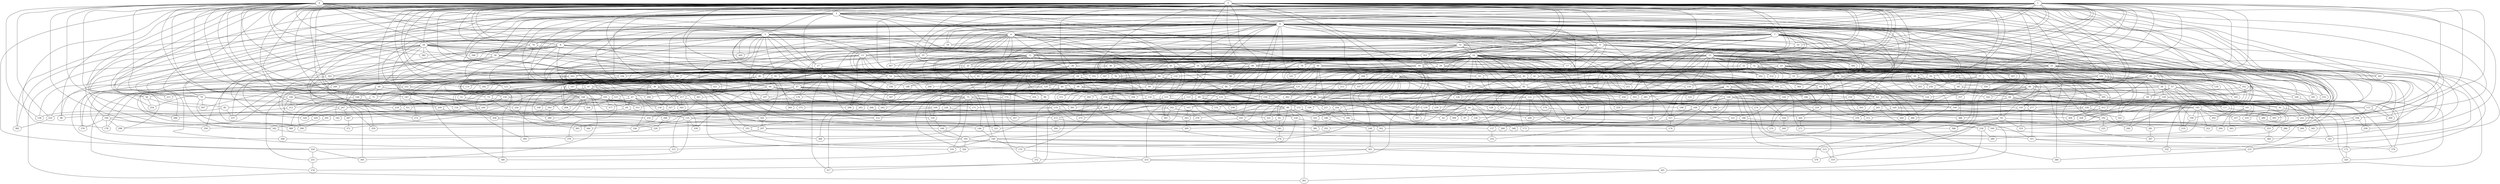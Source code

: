 strict graph "barabasi_albert_graph(400,3)" {
0;
1;
2;
3;
4;
5;
6;
7;
8;
9;
10;
11;
12;
13;
14;
15;
16;
17;
18;
19;
20;
21;
22;
23;
24;
25;
26;
27;
28;
29;
30;
31;
32;
33;
34;
35;
36;
37;
38;
39;
40;
41;
42;
43;
44;
45;
46;
47;
48;
49;
50;
51;
52;
53;
54;
55;
56;
57;
58;
59;
60;
61;
62;
63;
64;
65;
66;
67;
68;
69;
70;
71;
72;
73;
74;
75;
76;
77;
78;
79;
80;
81;
82;
83;
84;
85;
86;
87;
88;
89;
90;
91;
92;
93;
94;
95;
96;
97;
98;
99;
100;
101;
102;
103;
104;
105;
106;
107;
108;
109;
110;
111;
112;
113;
114;
115;
116;
117;
118;
119;
120;
121;
122;
123;
124;
125;
126;
127;
128;
129;
130;
131;
132;
133;
134;
135;
136;
137;
138;
139;
140;
141;
142;
143;
144;
145;
146;
147;
148;
149;
150;
151;
152;
153;
154;
155;
156;
157;
158;
159;
160;
161;
162;
163;
164;
165;
166;
167;
168;
169;
170;
171;
172;
173;
174;
175;
176;
177;
178;
179;
180;
181;
182;
183;
184;
185;
186;
187;
188;
189;
190;
191;
192;
193;
194;
195;
196;
197;
198;
199;
200;
201;
202;
203;
204;
205;
206;
207;
208;
209;
210;
211;
212;
213;
214;
215;
216;
217;
218;
219;
220;
221;
222;
223;
224;
225;
226;
227;
228;
229;
230;
231;
232;
233;
234;
235;
236;
237;
238;
239;
240;
241;
242;
243;
244;
245;
246;
247;
248;
249;
250;
251;
252;
253;
254;
255;
256;
257;
258;
259;
260;
261;
262;
263;
264;
265;
266;
267;
268;
269;
270;
271;
272;
273;
274;
275;
276;
277;
278;
279;
280;
281;
282;
283;
284;
285;
286;
287;
288;
289;
290;
291;
292;
293;
294;
295;
296;
297;
298;
299;
300;
301;
302;
303;
304;
305;
306;
307;
308;
309;
310;
311;
312;
313;
314;
315;
316;
317;
318;
319;
320;
321;
322;
323;
324;
325;
326;
327;
328;
329;
330;
331;
332;
333;
334;
335;
336;
337;
338;
339;
340;
341;
342;
343;
344;
345;
346;
347;
348;
349;
350;
351;
352;
353;
354;
355;
356;
357;
358;
359;
360;
361;
362;
363;
364;
365;
366;
367;
368;
369;
370;
371;
372;
373;
374;
375;
376;
377;
378;
379;
380;
381;
382;
383;
384;
385;
386;
387;
388;
389;
390;
391;
392;
393;
394;
395;
396;
397;
398;
399;
0 -- 3  [is_available=True, prob="0.896058206939"];
0 -- 4  [is_available=True, prob="1.0"];
0 -- 5  [is_available=True, prob="1.0"];
0 -- 6  [is_available=True, prob="0.220198777124"];
0 -- 7  [is_available=True, prob="1.0"];
0 -- 8  [is_available=True, prob="0.300987158075"];
0 -- 138  [is_available=True, prob="0.757105274069"];
0 -- 140  [is_available=True, prob="0.258208003566"];
0 -- 13  [is_available=True, prob="0.0907376023393"];
0 -- 16  [is_available=True, prob="0.940000240931"];
0 -- 147  [is_available=True, prob="0.15821067098"];
0 -- 154  [is_available=True, prob="1.0"];
0 -- 27  [is_available=True, prob="0.309937214379"];
0 -- 282  [is_available=True, prob="0.0933055672817"];
0 -- 30  [is_available=True, prob="0.616377525471"];
0 -- 325  [is_available=True, prob="1.0"];
0 -- 288  [is_available=True, prob="0.351566550069"];
0 -- 162  [is_available=True, prob="0.376061448003"];
0 -- 168  [is_available=True, prob="0.273433911771"];
0 -- 263  [is_available=True, prob="0.145328281069"];
0 -- 181  [is_available=True, prob="0.38339106812"];
0 -- 56  [is_available=True, prob="1.0"];
0 -- 315  [is_available=True, prob="0.00311420656003"];
0 -- 266  [is_available=True, prob="0.396987250325"];
0 -- 191  [is_available=True, prob="0.281719107661"];
0 -- 69  [is_available=True, prob="0.417203218102"];
0 -- 396  [is_available=True, prob="1.0"];
0 -- 79  [is_available=True, prob="1.0"];
0 -- 210  [is_available=True, prob="1.0"];
0 -- 342  [is_available=True, prob="0.899516676226"];
0 -- 215  [is_available=True, prob="0.767344137669"];
0 -- 225  [is_available=True, prob="0.196792438676"];
0 -- 232  [is_available=True, prob="0.189058780612"];
0 -- 370  [is_available=True, prob="0.797882085581"];
0 -- 377  [is_available=True, prob="0.211113503017"];
0 -- 63  [is_available=True, prob="0.584538422209"];
1 -- 257  [is_available=True, prob="0.497248464936"];
1 -- 3  [is_available=True, prob="0.234707032662"];
1 -- 4  [is_available=True, prob="0.0119067444154"];
1 -- 6  [is_available=True, prob="1.0"];
1 -- 7  [is_available=True, prob="0.629654495285"];
1 -- 9  [is_available=True, prob="0.13751778919"];
1 -- 15  [is_available=True, prob="1.0"];
1 -- 18  [is_available=True, prob="1.0"];
1 -- 19  [is_available=True, prob="0.00899344334885"];
1 -- 21  [is_available=True, prob="0.623603323868"];
1 -- 22  [is_available=True, prob="0.223660851478"];
1 -- 25  [is_available=True, prob="1.0"];
1 -- 285  [is_available=True, prob="0.276196930296"];
1 -- 39  [is_available=True, prob="0.23451095679"];
1 -- 298  [is_available=True, prob="0.691451792023"];
1 -- 43  [is_available=True, prob="0.41463883251"];
1 -- 48  [is_available=True, prob="0.100990851393"];
1 -- 50  [is_available=True, prob="0.455016789723"];
1 -- 54  [is_available=True, prob="0.447080704758"];
1 -- 393  [is_available=True, prob="0.22842640546"];
1 -- 56  [is_available=True, prob="1.0"];
1 -- 62  [is_available=True, prob="0.315343341514"];
1 -- 310  [is_available=True, prob="0.726404206251"];
1 -- 200  [is_available=True, prob="0.509125452026"];
1 -- 74  [is_available=True, prob="0.37272581932"];
1 -- 203  [is_available=True, prob="0.94059173428"];
1 -- 80  [is_available=True, prob="0.132459183259"];
1 -- 81  [is_available=True, prob="0.347105202892"];
1 -- 211  [is_available=True, prob="1.0"];
1 -- 97  [is_available=True, prob="0.0701630440494"];
1 -- 99  [is_available=True, prob="1.0"];
1 -- 107  [is_available=True, prob="0.106252088035"];
1 -- 244  [is_available=True, prob="1.0"];
2 -- 129  [is_available=True, prob="0.376823565882"];
2 -- 258  [is_available=True, prob="1.0"];
2 -- 3  [is_available=True, prob="1.0"];
2 -- 5  [is_available=True, prob="0.114385645896"];
2 -- 134  [is_available=True, prob="0.0732453416802"];
2 -- 8  [is_available=True, prob="0.0480394031239"];
2 -- 9  [is_available=True, prob="0.460058412899"];
2 -- 10  [is_available=True, prob="0.425792566119"];
2 -- 390  [is_available=True, prob="0.846655559087"];
2 -- 12  [is_available=True, prob="0.421986378488"];
2 -- 14  [is_available=True, prob="0.496368770722"];
2 -- 131  [is_available=True, prob="0.428464868815"];
2 -- 22  [is_available=True, prob="0.171794855873"];
2 -- 23  [is_available=True, prob="0.331578405584"];
2 -- 24  [is_available=True, prob="0.649249294418"];
2 -- 25  [is_available=True, prob="0.809266112714"];
2 -- 155  [is_available=True, prob="0.306388506117"];
2 -- 29  [is_available=True, prob="0.267755641403"];
2 -- 31  [is_available=True, prob="0.601550556623"];
2 -- 35  [is_available=True, prob="0.938320110738"];
2 -- 37  [is_available=True, prob="0.605534381321"];
2 -- 177  [is_available=True, prob="1.0"];
2 -- 41  [is_available=True, prob="0.842992286111"];
2 -- 170  [is_available=True, prob="0.153778369573"];
2 -- 159  [is_available=True, prob="1.0"];
2 -- 45  [is_available=True, prob="0.297108281121"];
2 -- 46  [is_available=True, prob="0.725326989406"];
2 -- 136  [is_available=True, prob="0.859478292341"];
2 -- 178  [is_available=True, prob="0.441172992262"];
2 -- 222  [is_available=True, prob="0.0824682569286"];
2 -- 182  [is_available=True, prob="0.615519374457"];
2 -- 184  [is_available=True, prob="0.409887455546"];
2 -- 313  [is_available=True, prob="0.747290312917"];
2 -- 59  [is_available=True, prob="0.366941082401"];
2 -- 64  [is_available=True, prob="0.894163008347"];
2 -- 224  [is_available=True, prob="1.0"];
2 -- 66  [is_available=True, prob="0.766908597927"];
2 -- 196  [is_available=True, prob="1.0"];
2 -- 70  [is_available=True, prob="0.131844911411"];
2 -- 201  [is_available=True, prob="0.475450930654"];
2 -- 331  [is_available=True, prob="1.0"];
2 -- 76  [is_available=True, prob="0.963784961176"];
2 -- 333  [is_available=True, prob="0.48717241704"];
2 -- 334  [is_available=True, prob="0.658709251673"];
2 -- 79  [is_available=True, prob="0.745467662312"];
2 -- 211  [is_available=True, prob="1.0"];
2 -- 392  [is_available=True, prob="0.575806192739"];
2 -- 85  [is_available=True, prob="0.808667511447"];
2 -- 87  [is_available=True, prob="1.0"];
2 -- 92  [is_available=True, prob="0.931445597227"];
2 -- 94  [is_available=True, prob="0.247089854083"];
2 -- 223  [is_available=True, prob="0.266091966104"];
2 -- 96  [is_available=True, prob="0.539269376455"];
2 -- 101  [is_available=True, prob="1.0"];
2 -- 359  [is_available=True, prob="0.739100111086"];
2 -- 106  [is_available=True, prob="0.305400545338"];
2 -- 108  [is_available=True, prob="0.62299312441"];
2 -- 114  [is_available=True, prob="0.347074007551"];
2 -- 115  [is_available=True, prob="0.263493136241"];
2 -- 204  [is_available=True, prob="1.0"];
2 -- 375  [is_available=True, prob="0.754936190291"];
2 -- 376  [is_available=True, prob="0.764475769048"];
2 -- 249  [is_available=True, prob="0.282674176479"];
2 -- 281  [is_available=True, prob="0.758527034273"];
2 -- 254  [is_available=True, prob="1.0"];
3 -- 4  [is_available=True, prob="1.0"];
3 -- 8  [is_available=True, prob="0.816259576903"];
3 -- 10  [is_available=True, prob="0.125636748243"];
3 -- 11  [is_available=True, prob="0.184927195671"];
3 -- 22  [is_available=True, prob="0.801026026471"];
3 -- 26  [is_available=True, prob="0.339644572033"];
3 -- 27  [is_available=True, prob="0.821982910256"];
3 -- 284  [is_available=True, prob="0.509860653389"];
3 -- 288  [is_available=True, prob="0.51259988117"];
3 -- 43  [is_available=True, prob="1.0"];
3 -- 44  [is_available=True, prob="0.715731437278"];
3 -- 45  [is_available=True, prob="0.966170867188"];
3 -- 307  [is_available=True, prob="0.682113740397"];
3 -- 55  [is_available=True, prob="1.0"];
3 -- 194  [is_available=True, prob="1.0"];
3 -- 67  [is_available=True, prob="1.0"];
3 -- 72  [is_available=True, prob="1.0"];
3 -- 342  [is_available=True, prob="1.0"];
3 -- 217  [is_available=True, prob="0.60125506733"];
3 -- 223  [is_available=True, prob="0.15707369863"];
3 -- 232  [is_available=True, prob="0.449452852664"];
3 -- 235  [is_available=True, prob="0.597550355795"];
3 -- 371  [is_available=True, prob="0.669868211832"];
3 -- 123  [is_available=True, prob="0.384148724665"];
3 -- 382  [is_available=True, prob="0.698067690729"];
4 -- 132  [is_available=True, prob="1.0"];
4 -- 5  [is_available=True, prob="0.549291312066"];
4 -- 6  [is_available=True, prob="0.312659999991"];
4 -- 7  [is_available=True, prob="0.45680616569"];
4 -- 9  [is_available=True, prob="0.863773254469"];
4 -- 11  [is_available=True, prob="0.401729605854"];
4 -- 12  [is_available=True, prob="1.0"];
4 -- 13  [is_available=True, prob="0.743383375318"];
4 -- 14  [is_available=True, prob="0.409755112676"];
4 -- 15  [is_available=True, prob="0.950194523016"];
4 -- 144  [is_available=True, prob="0.762433192247"];
4 -- 18  [is_available=True, prob="0.637398562454"];
4 -- 150  [is_available=True, prob="1.0"];
4 -- 24  [is_available=True, prob="0.314447435025"];
4 -- 25  [is_available=True, prob="1.0"];
4 -- 28  [is_available=True, prob="1.0"];
4 -- 159  [is_available=True, prob="0.495925489848"];
4 -- 34  [is_available=True, prob="1.0"];
4 -- 35  [is_available=True, prob="0.0453881452069"];
4 -- 135  [is_available=True, prob="1.0"];
4 -- 44  [is_available=True, prob="1.0"];
4 -- 174  [is_available=True, prob="0.711850804973"];
4 -- 328  [is_available=True, prob="0.17320502187"];
4 -- 52  [is_available=True, prob="0.195834802043"];
4 -- 219  [is_available=True, prob="0.224249869489"];
4 -- 300  [is_available=True, prob="0.711289949259"];
4 -- 290  [is_available=True, prob="1.0"];
4 -- 58  [is_available=True, prob="0.346747708241"];
4 -- 70  [is_available=True, prob="0.947621652824"];
4 -- 314  [is_available=True, prob="0.565576381423"];
4 -- 201  [is_available=True, prob="1.0"];
4 -- 77  [is_available=True, prob="0.994707543699"];
4 -- 208  [is_available=True, prob="1.0"];
4 -- 88  [is_available=True, prob="0.164067897464"];
4 -- 217  [is_available=True, prob="0.115495189635"];
4 -- 143  [is_available=True, prob="0.385342175586"];
4 -- 221  [is_available=True, prob="0.175874085974"];
4 -- 94  [is_available=True, prob="1.0"];
4 -- 100  [is_available=True, prob="0.44135269154"];
4 -- 103  [is_available=True, prob="0.00521287219106"];
4 -- 360  [is_available=True, prob="0.209109290631"];
4 -- 252  [is_available=True, prob="0.126629812392"];
4 -- 231  [is_available=True, prob="1.0"];
4 -- 112  [is_available=True, prob="1.0"];
4 -- 118  [is_available=True, prob="1.0"];
4 -- 248  [is_available=True, prob="0.377248161137"];
4 -- 124  [is_available=True, prob="0.287469060308"];
4 -- 382  [is_available=True, prob="0.818468155468"];
4 -- 127  [is_available=True, prob="1.0"];
5 -- 264  [is_available=True, prob="0.683811394772"];
5 -- 267  [is_available=True, prob="1.0"];
5 -- 130  [is_available=True, prob="0.502221701656"];
5 -- 16  [is_available=True, prob="0.801172857415"];
5 -- 24  [is_available=True, prob="0.304910496781"];
5 -- 33  [is_available=True, prob="0.884553176737"];
5 -- 294  [is_available=True, prob="0.572622728025"];
5 -- 369  [is_available=True, prob="1.0"];
5 -- 171  [is_available=True, prob="0.248214983976"];
5 -- 47  [is_available=True, prob="0.414546587462"];
5 -- 51  [is_available=True, prob="0.536563165782"];
5 -- 189  [is_available=True, prob="0.79718915575"];
5 -- 323  [is_available=True, prob="0.40653340535"];
5 -- 332  [is_available=True, prob="1.0"];
5 -- 82  [is_available=True, prob="0.71243207598"];
5 -- 343  [is_available=True, prob="0.656781674691"];
5 -- 347  [is_available=True, prob="0.809176526821"];
5 -- 355  [is_available=True, prob="0.503072233151"];
5 -- 38  [is_available=True, prob="1.0"];
5 -- 113  [is_available=True, prob="0.279952859182"];
6 -- 135  [is_available=True, prob="0.998325192452"];
6 -- 10  [is_available=True, prob="1.0"];
6 -- 275  [is_available=True, prob="1.0"];
6 -- 20  [is_available=True, prob="0.990603937072"];
6 -- 21  [is_available=True, prob="0.90078445776"];
6 -- 157  [is_available=True, prob="1.0"];
6 -- 32  [is_available=True, prob="0.654418564713"];
6 -- 34  [is_available=True, prob="0.396295576188"];
6 -- 296  [is_available=True, prob="0.822333075144"];
6 -- 391  [is_available=True, prob="0.664193200144"];
6 -- 307  [is_available=True, prob="0.23447263241"];
6 -- 52  [is_available=True, prob="0.727793640483"];
6 -- 312  [is_available=True, prob="1.0"];
6 -- 60  [is_available=True, prob="0.617244614635"];
6 -- 69  [is_available=True, prob="0.135505865067"];
6 -- 70  [is_available=True, prob="0.0136771258599"];
6 -- 328  [is_available=True, prob="1.0"];
6 -- 77  [is_available=True, prob="0.810627368595"];
6 -- 79  [is_available=True, prob="0.967475968919"];
6 -- 338  [is_available=True, prob="0.406688874923"];
6 -- 350  [is_available=True, prob="0.162817035818"];
6 -- 352  [is_available=True, prob="0.663663571774"];
6 -- 99  [is_available=True, prob="0.785143562242"];
6 -- 102  [is_available=True, prob="1.0"];
6 -- 359  [is_available=True, prob="0.168154120054"];
6 -- 110  [is_available=True, prob="0.693599284934"];
6 -- 369  [is_available=True, prob="1.0"];
6 -- 121  [is_available=True, prob="0.381475768314"];
6 -- 251  [is_available=True, prob="0.994518813103"];
7 -- 133  [is_available=True, prob="1.0"];
7 -- 11  [is_available=True, prob="1.0"];
7 -- 12  [is_available=True, prob="0.136455561095"];
7 -- 18  [is_available=True, prob="0.667645122762"];
7 -- 28  [is_available=True, prob="1.0"];
7 -- 303  [is_available=True, prob="0.731424375908"];
7 -- 176  [is_available=True, prob="0.684078494781"];
7 -- 306  [is_available=True, prob="1.0"];
7 -- 187  [is_available=True, prob="0.401102733671"];
7 -- 267  [is_available=True, prob="0.518464798505"];
7 -- 68  [is_available=True, prob="0.868522614105"];
7 -- 198  [is_available=True, prob="0.478320713488"];
7 -- 396  [is_available=True, prob="1.0"];
7 -- 78  [is_available=True, prob="1.0"];
7 -- 81  [is_available=True, prob="0.894586994259"];
7 -- 83  [is_available=True, prob="0.585827544377"];
7 -- 95  [is_available=True, prob="0.0063997578098"];
7 -- 352  [is_available=True, prob="1.0"];
7 -- 101  [is_available=True, prob="0.667411107032"];
7 -- 233  [is_available=True, prob="0.448583803667"];
7 -- 240  [is_available=True, prob="0.637267848969"];
7 -- 251  [is_available=True, prob="0.735022416143"];
8 -- 38  [is_available=True, prob="0.314888435184"];
8 -- 369  [is_available=True, prob="0.761243272584"];
8 -- 361  [is_available=True, prob="1.0"];
8 -- 387  [is_available=True, prob="1.0"];
8 -- 80  [is_available=True, prob="0.1580216511"];
8 -- 145  [is_available=True, prob="1.0"];
8 -- 210  [is_available=True, prob="0.045748503884"];
8 -- 259  [is_available=True, prob="1.0"];
8 -- 396  [is_available=True, prob="0.314860270931"];
8 -- 90  [is_available=True, prob="0.62639457548"];
8 -- 282  [is_available=True, prob="0.995648763174"];
9 -- 323  [is_available=True, prob="0.617133228729"];
9 -- 165  [is_available=True, prob="0.685547678075"];
9 -- 102  [is_available=True, prob="1.0"];
9 -- 33  [is_available=True, prob="0.460412317417"];
9 -- 139  [is_available=True, prob="0.669325819549"];
9 -- 76  [is_available=True, prob="0.190595758376"];
9 -- 13  [is_available=True, prob="0.126200064649"];
9 -- 337  [is_available=True, prob="0.238144590503"];
9 -- 111  [is_available=True, prob="0.256554992393"];
9 -- 17  [is_available=True, prob="0.60742317108"];
9 -- 115  [is_available=True, prob="1.0"];
9 -- 23  [is_available=True, prob="1.0"];
9 -- 295  [is_available=True, prob="0.496928778423"];
10 -- 74  [is_available=True, prob="0.521305914243"];
10 -- 15  [is_available=True, prob="1.0"];
11 -- 140  [is_available=True, prob="1.0"];
11 -- 269  [is_available=True, prob="0.953958084547"];
11 -- 142  [is_available=True, prob="1.0"];
11 -- 146  [is_available=True, prob="0.659080803815"];
11 -- 19  [is_available=True, prob="0.804298285591"];
11 -- 276  [is_available=True, prob="0.312170973516"];
11 -- 149  [is_available=True, prob="0.279100371723"];
11 -- 153  [is_available=True, prob="0.662420961979"];
11 -- 48  [is_available=True, prob="0.0785059968063"];
11 -- 314  [is_available=True, prob="0.846221020837"];
11 -- 188  [is_available=True, prob="0.558077504047"];
11 -- 61  [is_available=True, prob="1.0"];
11 -- 318  [is_available=True, prob="1.0"];
11 -- 72  [is_available=True, prob="0.463950659401"];
11 -- 334  [is_available=True, prob="0.0085411413002"];
11 -- 207  [is_available=True, prob="0.394433144929"];
11 -- 339  [is_available=True, prob="1.0"];
11 -- 398  [is_available=True, prob="0.335677653313"];
11 -- 219  [is_available=True, prob="0.479064096036"];
11 -- 356  [is_available=True, prob="0.34487785221"];
11 -- 242  [is_available=True, prob="1.0"];
11 -- 147  [is_available=True, prob="0.912131776004"];
11 -- 116  [is_available=True, prob="0.60936955063"];
11 -- 120  [is_available=True, prob="0.838755237505"];
11 -- 252  [is_available=True, prob="0.689455894487"];
12 -- 323  [is_available=True, prob="0.371245983614"];
12 -- 113  [is_available=True, prob="0.822079702169"];
12 -- 14  [is_available=True, prob="0.874369085073"];
12 -- 61  [is_available=True, prob="0.982331542786"];
12 -- 17  [is_available=True, prob="1.0"];
12 -- 46  [is_available=True, prob="1.0"];
12 -- 250  [is_available=True, prob="0.72758807206"];
12 -- 26  [is_available=True, prob="0.400827871545"];
12 -- 58  [is_available=True, prob="0.901363877296"];
13 -- 241  [is_available=True, prob="0.503718084276"];
13 -- 296  [is_available=True, prob="0.95394767323"];
13 -- 42  [is_available=True, prob="0.364403799077"];
13 -- 75  [is_available=True, prob="0.380112113369"];
13 -- 398  [is_available=True, prob="0.278393098853"];
13 -- 49  [is_available=True, prob="0.377041679835"];
13 -- 374  [is_available=True, prob="0.255922790627"];
13 -- 361  [is_available=True, prob="0.905344084791"];
13 -- 36  [is_available=True, prob="1.0"];
13 -- 156  [is_available=True, prob="1.0"];
13 -- 31  [is_available=True, prob="0.455192675978"];
14 -- 259  [is_available=True, prob="1.0"];
14 -- 270  [is_available=True, prob="0.285248338858"];
14 -- 143  [is_available=True, prob="0.506242840084"];
14 -- 17  [is_available=True, prob="0.975304482891"];
14 -- 19  [is_available=True, prob="0.594297600581"];
14 -- 20  [is_available=True, prob="1.0"];
14 -- 23  [is_available=True, prob="1.0"];
14 -- 281  [is_available=True, prob="1.0"];
14 -- 29  [is_available=True, prob="1.0"];
14 -- 30  [is_available=True, prob="1.0"];
14 -- 325  [is_available=True, prob="0.0195055340595"];
14 -- 35  [is_available=True, prob="0.099911376356"];
14 -- 36  [is_available=True, prob="0.74970321095"];
14 -- 37  [is_available=True, prob="1.0"];
14 -- 167  [is_available=True, prob="0.614178021983"];
14 -- 299  [is_available=True, prob="0.53194388611"];
14 -- 172  [is_available=True, prob="0.843706409637"];
14 -- 46  [is_available=True, prob="0.403265382757"];
14 -- 306  [is_available=True, prob="0.80998345315"];
14 -- 307  [is_available=True, prob="1.0"];
14 -- 55  [is_available=True, prob="0.349855882868"];
14 -- 191  [is_available=True, prob="0.259928085808"];
14 -- 194  [is_available=True, prob="1.0"];
14 -- 197  [is_available=True, prob="0.087846320419"];
14 -- 71  [is_available=True, prob="0.205230640953"];
14 -- 78  [is_available=True, prob="0.125170135064"];
14 -- 337  [is_available=True, prob="0.201144254754"];
14 -- 213  [is_available=True, prob="0.248415555058"];
14 -- 216  [is_available=True, prob="1.0"];
14 -- 89  [is_available=True, prob="1.0"];
14 -- 271  [is_available=True, prob="0.394732762522"];
14 -- 95  [is_available=True, prob="0.413474817612"];
14 -- 224  [is_available=True, prob="0.964866701457"];
14 -- 98  [is_available=True, prob="0.311595600911"];
14 -- 357  [is_available=True, prob="0.8417792494"];
14 -- 231  [is_available=True, prob="0.369039688162"];
14 -- 104  [is_available=True, prob="0.993628552212"];
14 -- 360  [is_available=True, prob="0.922118324397"];
14 -- 246  [is_available=True, prob="1.0"];
14 -- 125  [is_available=True, prob="1.0"];
15 -- 128  [is_available=True, prob="0.256603092699"];
15 -- 390  [is_available=True, prob="0.00590046424787"];
15 -- 265  [is_available=True, prob="0.921249572302"];
15 -- 16  [is_available=True, prob="1.0"];
15 -- 20  [is_available=True, prob="1.0"];
15 -- 21  [is_available=True, prob="0.904324896351"];
15 -- 283  [is_available=True, prob="1.0"];
15 -- 156  [is_available=True, prob="0.00297980039271"];
15 -- 30  [is_available=True, prob="0.117655786248"];
15 -- 31  [is_available=True, prob="1.0"];
15 -- 34  [is_available=True, prob="0.558316579027"];
15 -- 36  [is_available=True, prob="0.0600577333534"];
15 -- 168  [is_available=True, prob="0.582097468446"];
15 -- 28  [is_available=True, prob="0.0331864675898"];
15 -- 300  [is_available=True, prob="1.0"];
15 -- 306  [is_available=True, prob="0.2209084265"];
15 -- 185  [is_available=True, prob="0.891248475843"];
15 -- 59  [is_available=True, prob="0.379519080649"];
15 -- 317  [is_available=True, prob="0.0033291225176"];
15 -- 195  [is_available=True, prob="0.74540680129"];
15 -- 68  [is_available=True, prob="1.0"];
15 -- 199  [is_available=True, prob="1.0"];
15 -- 202  [is_available=True, prob="0.489391290993"];
15 -- 332  [is_available=True, prob="0.518639244869"];
15 -- 77  [is_available=True, prob="0.315857689591"];
15 -- 78  [is_available=True, prob="1.0"];
15 -- 208  [is_available=True, prob="0.231653068386"];
15 -- 82  [is_available=True, prob="1.0"];
15 -- 57  [is_available=True, prob="0.71493453676"];
15 -- 346  [is_available=True, prob="1.0"];
15 -- 353  [is_available=True, prob="0.425454655282"];
15 -- 356  [is_available=True, prob="0.48957688765"];
15 -- 363  [is_available=True, prob="0.201691442346"];
15 -- 250  [is_available=True, prob="0.0397743797414"];
16 -- 263  [is_available=True, prob="1.0"];
16 -- 100  [is_available=True, prob="0.43926722832"];
16 -- 37  [is_available=True, prob="1.0"];
16 -- 230  [is_available=True, prob="0.462362396881"];
16 -- 103  [is_available=True, prob="0.574656312479"];
16 -- 42  [is_available=True, prob="0.638349847247"];
16 -- 241  [is_available=True, prob="0.752316730025"];
16 -- 268  [is_available=True, prob="0.561913788766"];
16 -- 82  [is_available=True, prob="0.54986320954"];
16 -- 81  [is_available=True, prob="1.0"];
16 -- 50  [is_available=True, prob="0.28797695693"];
16 -- 340  [is_available=True, prob="0.0137513204499"];
16 -- 90  [is_available=True, prob="0.78608474516"];
16 -- 126  [is_available=True, prob="1.0"];
17 -- 301  [is_available=True, prob="1.0"];
17 -- 39  [is_available=True, prob="0.829947597489"];
18 -- 40  [is_available=True, prob="1.0"];
18 -- 98  [is_available=True, prob="0.127789168729"];
19 -- 32  [is_available=True, prob="0.363016828735"];
19 -- 243  [is_available=True, prob="0.585706863144"];
19 -- 40  [is_available=True, prob="0.74340193347"];
19 -- 41  [is_available=True, prob="0.763963325873"];
19 -- 367  [is_available=True, prob="1.0"];
19 -- 72  [is_available=True, prob="0.438486879633"];
19 -- 51  [is_available=True, prob="0.252417665698"];
19 -- 366  [is_available=True, prob="1.0"];
20 -- 67  [is_available=True, prob="1.0"];
20 -- 362  [is_available=True, prob="1.0"];
20 -- 110  [is_available=True, prob="1.0"];
20 -- 151  [is_available=True, prob="0.711351836742"];
20 -- 313  [is_available=True, prob="0.224519883814"];
20 -- 341  [is_available=True, prob="0.808525777516"];
20 -- 245  [is_available=True, prob="0.736021989232"];
21 -- 39  [is_available=True, prob="0.641861950164"];
21 -- 110  [is_available=True, prob="1.0"];
21 -- 80  [is_available=True, prob="0.728194216726"];
21 -- 181  [is_available=True, prob="1.0"];
21 -- 345  [is_available=True, prob="0.264598594531"];
22 -- 228  [is_available=True, prob="0.740851003456"];
22 -- 202  [is_available=True, prob="1.0"];
22 -- 76  [is_available=True, prob="0.687156837359"];
22 -- 339  [is_available=True, prob="0.284592360412"];
22 -- 150  [is_available=True, prob="0.267902191144"];
22 -- 344  [is_available=True, prob="0.649897688276"];
22 -- 187  [is_available=True, prob="0.152964653041"];
23 -- 187  [is_available=True, prob="0.664775435543"];
23 -- 228  [is_available=True, prob="1.0"];
23 -- 101  [is_available=True, prob="1.0"];
23 -- 273  [is_available=True, prob="0.246894229452"];
23 -- 362  [is_available=True, prob="0.481881368009"];
23 -- 183  [is_available=True, prob="0.757781270104"];
23 -- 208  [is_available=True, prob="0.450099153754"];
23 -- 177  [is_available=True, prob="0.282675022794"];
23 -- 114  [is_available=True, prob="0.675731973705"];
23 -- 119  [is_available=True, prob="0.956195994637"];
23 -- 267  [is_available=True, prob="0.0183917695955"];
23 -- 314  [is_available=True, prob="0.53634772967"];
23 -- 91  [is_available=True, prob="1.0"];
23 -- 261  [is_available=True, prob="0.112240787313"];
24 -- 64  [is_available=True, prob="0.688734491504"];
24 -- 96  [is_available=True, prob="0.315204843125"];
24 -- 138  [is_available=True, prob="0.364759141787"];
24 -- 75  [is_available=True, prob="1.0"];
24 -- 205  [is_available=True, prob="0.917456088739"];
24 -- 47  [is_available=True, prob="0.815740193716"];
24 -- 272  [is_available=True, prob="0.76439948146"];
24 -- 305  [is_available=True, prob="0.806175488487"];
24 -- 324  [is_available=True, prob="0.60831489583"];
24 -- 26  [is_available=True, prob="0.0999904279773"];
24 -- 92  [is_available=True, prob="0.633990143655"];
24 -- 282  [is_available=True, prob="0.28390592523"];
24 -- 165  [is_available=True, prob="1.0"];
25 -- 83  [is_available=True, prob="0.291932171495"];
25 -- 57  [is_available=True, prob="0.204785956186"];
25 -- 27  [is_available=True, prob="1.0"];
25 -- 316  [is_available=True, prob="0.684473162213"];
25 -- 287  [is_available=True, prob="1.0"];
26 -- 162  [is_available=True, prob="0.991265684493"];
26 -- 43  [is_available=True, prob="0.0077972325596"];
26 -- 237  [is_available=True, prob="0.00388021104895"];
26 -- 221  [is_available=True, prob="0.766980739181"];
26 -- 209  [is_available=True, prob="0.930898488505"];
26 -- 29  [is_available=True, prob="0.491896909387"];
26 -- 351  [is_available=True, prob="1.0"];
27 -- 42  [is_available=True, prob="0.757357609626"];
27 -- 89  [is_available=True, prob="0.714996376218"];
28 -- 118  [is_available=True, prob="0.588507653088"];
28 -- 172  [is_available=True, prob="0.452805562521"];
28 -- 292  [is_available=True, prob="0.442644336427"];
28 -- 182  [is_available=True, prob="0.352862553509"];
28 -- 196  [is_available=True, prob="0.45201332187"];
28 -- 186  [is_available=True, prob="0.870992496234"];
28 -- 293  [is_available=True, prob="0.335685728628"];
29 -- 354  [is_available=True, prob="0.834022857193"];
29 -- 338  [is_available=True, prob="0.955560080972"];
29 -- 226  [is_available=True, prob="0.138142559657"];
29 -- 111  [is_available=True, prob="0.9547323032"];
29 -- 178  [is_available=True, prob="0.0999369999351"];
29 -- 215  [is_available=True, prob="0.385449617084"];
29 -- 379  [is_available=True, prob="1.0"];
29 -- 60  [is_available=True, prob="0.861283538954"];
29 -- 158  [is_available=True, prob="0.467505539822"];
30 -- 131  [is_available=True, prob="0.220231675029"];
30 -- 274  [is_available=True, prob="0.751790945554"];
30 -- 295  [is_available=True, prob="1.0"];
30 -- 41  [is_available=True, prob="0.0201631180516"];
30 -- 175  [is_available=True, prob="0.277547897457"];
30 -- 304  [is_available=True, prob="0.391111776819"];
30 -- 52  [is_available=True, prob="0.445809984756"];
30 -- 188  [is_available=True, prob="0.446886492945"];
30 -- 63  [is_available=True, prob="0.530206673711"];
30 -- 194  [is_available=True, prob="0.0369257467762"];
30 -- 202  [is_available=True, prob="0.32920800543"];
30 -- 205  [is_available=True, prob="0.865483292962"];
30 -- 84  [is_available=True, prob="0.868180203579"];
30 -- 143  [is_available=True, prob="1.0"];
30 -- 227  [is_available=True, prob="0.874615404331"];
30 -- 229  [is_available=True, prob="1.0"];
30 -- 104  [is_available=True, prob="0.148833444858"];
30 -- 238  [is_available=True, prob="0.926473893246"];
30 -- 124  [is_available=True, prob="0.825455574942"];
31 -- 32  [is_available=True, prob="0.735273991014"];
31 -- 33  [is_available=True, prob="0.0416071712995"];
31 -- 155  [is_available=True, prob="0.961450474065"];
31 -- 324  [is_available=True, prob="0.784140515243"];
31 -- 262  [is_available=True, prob="0.141988021463"];
31 -- 193  [is_available=True, prob="1.0"];
31 -- 105  [is_available=True, prob="0.27171084828"];
31 -- 225  [is_available=True, prob="1.0"];
31 -- 141  [is_available=True, prob="0.403413501041"];
31 -- 177  [is_available=True, prob="0.400076942045"];
31 -- 212  [is_available=True, prob="0.944857565283"];
31 -- 201  [is_available=True, prob="0.4447627625"];
31 -- 280  [is_available=True, prob="1.0"];
31 -- 343  [is_available=True, prob="0.265915252937"];
31 -- 59  [is_available=True, prob="0.731384648218"];
31 -- 348  [is_available=True, prob="0.346409361045"];
31 -- 286  [is_available=True, prob="1.0"];
32 -- 164  [is_available=True, prob="0.321212703927"];
32 -- 74  [is_available=True, prob="0.541640180842"];
32 -- 45  [is_available=True, prob="0.759234853212"];
32 -- 54  [is_available=True, prob="1.0"];
32 -- 376  [is_available=True, prob="0.243250044463"];
32 -- 157  [is_available=True, prob="0.579975404777"];
33 -- 360  [is_available=True, prob="0.531208269972"];
33 -- 139  [is_available=True, prob="0.447376208427"];
33 -- 270  [is_available=True, prob="1.0"];
34 -- 256  [is_available=True, prob="1.0"];
34 -- 116  [is_available=True, prob="0.402584001799"];
34 -- 271  [is_available=True, prob="1.0"];
34 -- 61  [is_available=True, prob="1.0"];
35 -- 53  [is_available=True, prob="0.246060866052"];
35 -- 263  [is_available=True, prob="0.521216077697"];
36 -- 40  [is_available=True, prob="0.0193506481852"];
36 -- 308  [is_available=True, prob="0.765253159929"];
37 -- 137  [is_available=True, prob="1.0"];
37 -- 145  [is_available=True, prob="0.0706782227628"];
37 -- 150  [is_available=True, prob="0.00210686862369"];
37 -- 38  [is_available=True, prob="0.315379355379"];
37 -- 296  [is_available=True, prob="0.19376330162"];
37 -- 173  [is_available=True, prob="0.0729788902089"];
37 -- 349  [is_available=True, prob="0.120034153263"];
37 -- 49  [is_available=True, prob="1.0"];
37 -- 319  [is_available=True, prob="0.564319673016"];
37 -- 64  [is_available=True, prob="0.112837597083"];
37 -- 65  [is_available=True, prob="0.305622964564"];
37 -- 197  [is_available=True, prob="0.215469040821"];
37 -- 330  [is_available=True, prob="1.0"];
37 -- 348  [is_available=True, prob="0.0995053047747"];
37 -- 221  [is_available=True, prob="0.386560672297"];
37 -- 94  [is_available=True, prob="0.735829726837"];
37 -- 95  [is_available=True, prob="0.666604023507"];
37 -- 97  [is_available=True, prob="0.591676759411"];
37 -- 106  [is_available=True, prob="1.0"];
37 -- 246  [is_available=True, prob="0.566519191916"];
37 -- 248  [is_available=True, prob="0.295262734187"];
37 -- 191  [is_available=True, prob="1.0"];
38 -- 358  [is_available=True, prob="1.0"];
38 -- 327  [is_available=True, prob="0.259949833689"];
38 -- 361  [is_available=True, prob="0.0342021285922"];
38 -- 146  [is_available=True, prob="0.966339730993"];
38 -- 148  [is_available=True, prob="1.0"];
38 -- 156  [is_available=True, prob="0.662879795853"];
39 -- 192  [is_available=True, prob="1.0"];
39 -- 66  [is_available=True, prob="1.0"];
39 -- 356  [is_available=True, prob="1.0"];
39 -- 133  [is_available=True, prob="0.904734404346"];
39 -- 134  [is_available=True, prob="0.308513470008"];
39 -- 49  [is_available=True, prob="0.320995713496"];
39 -- 230  [is_available=True, prob="0.720978839411"];
39 -- 48  [is_available=True, prob="0.521238405871"];
39 -- 84  [is_available=True, prob="1.0"];
39 -- 308  [is_available=True, prob="0.693123765033"];
39 -- 218  [is_available=True, prob="0.393536816257"];
39 -- 220  [is_available=True, prob="1.0"];
39 -- 126  [is_available=True, prob="1.0"];
39 -- 117  [is_available=True, prob="1.0"];
40 -- 392  [is_available=True, prob="0.0829547777733"];
40 -- 395  [is_available=True, prob="0.586137229438"];
40 -- 302  [is_available=True, prob="0.969799875791"];
41 -- 118  [is_available=True, prob="0.949548059476"];
41 -- 86  [is_available=True, prob="1.0"];
42 -- 176  [is_available=True, prob="1.0"];
42 -- 321  [is_available=True, prob="0.00748324773262"];
42 -- 392  [is_available=True, prob="0.470757948562"];
42 -- 298  [is_available=True, prob="0.402638994102"];
42 -- 304  [is_available=True, prob="0.476301057294"];
42 -- 47  [is_available=True, prob="0.335363748565"];
42 -- 242  [is_available=True, prob="0.998626430387"];
42 -- 249  [is_available=True, prob="1.0"];
42 -- 57  [is_available=True, prob="0.272363956215"];
42 -- 188  [is_available=True, prob="0.102836635158"];
42 -- 317  [is_available=True, prob="0.845010355736"];
43 -- 133  [is_available=True, prob="0.366861712698"];
43 -- 166  [is_available=True, prob="0.0619212908659"];
43 -- 73  [is_available=True, prob="0.461938096008"];
43 -- 44  [is_available=True, prob="0.074140664622"];
43 -- 112  [is_available=True, prob="1.0"];
43 -- 50  [is_available=True, prob="0.228904426"];
43 -- 179  [is_available=True, prob="0.115641573375"];
43 -- 372  [is_available=True, prob="0.0679092929385"];
43 -- 121  [is_available=True, prob="0.236591873071"];
44 -- 294  [is_available=True, prob="1.0"];
44 -- 175  [is_available=True, prob="0.665732247478"];
44 -- 99  [is_available=True, prob="1.0"];
44 -- 87  [is_available=True, prob="0.826175812046"];
44 -- 132  [is_available=True, prob="1.0"];
44 -- 60  [is_available=True, prob="1.0"];
44 -- 93  [is_available=True, prob="0.885803243792"];
44 -- 62  [is_available=True, prob="0.954181037554"];
45 -- 321  [is_available=True, prob="0.976891028709"];
45 -- 353  [is_available=True, prob="1.0"];
45 -- 387  [is_available=True, prob="0.43272892983"];
45 -- 279  [is_available=True, prob="1.0"];
45 -- 88  [is_available=True, prob="0.424789150185"];
45 -- 126  [is_available=True, prob="1.0"];
45 -- 63  [is_available=True, prob="0.374525233135"];
46 -- 352  [is_available=True, prob="0.797382792003"];
46 -- 262  [is_available=True, prob="0.0117874235758"];
46 -- 162  [is_available=True, prob="0.501166730662"];
46 -- 98  [is_available=True, prob="0.861383978055"];
46 -- 239  [is_available=True, prob="0.250109579387"];
46 -- 53  [is_available=True, prob="0.315571970758"];
46 -- 86  [is_available=True, prob="0.69189493387"];
46 -- 55  [is_available=True, prob="0.312946710099"];
47 -- 67  [is_available=True, prob="0.459406226172"];
47 -- 71  [is_available=True, prob="1.0"];
47 -- 140  [is_available=True, prob="0.739558304923"];
47 -- 247  [is_available=True, prob="1.0"];
47 -- 108  [is_available=True, prob="0.701859363518"];
47 -- 365  [is_available=True, prob="0.28193169171"];
47 -- 175  [is_available=True, prob="0.815407367962"];
47 -- 336  [is_available=True, prob="0.69970589438"];
47 -- 56  [is_available=True, prob="0.664633430572"];
47 -- 51  [is_available=True, prob="0.583144719138"];
47 -- 180  [is_available=True, prob="0.110681254432"];
47 -- 53  [is_available=True, prob="0.615619202458"];
47 -- 119  [is_available=True, prob="0.237572192401"];
47 -- 250  [is_available=True, prob="0.909992750298"];
47 -- 163  [is_available=True, prob="0.84474287295"];
47 -- 234  [is_available=True, prob="0.739354822901"];
48 -- 66  [is_available=True, prob="0.107330102177"];
48 -- 295  [is_available=True, prob="0.269296269429"];
48 -- 73  [is_available=True, prob="0.403625793116"];
48 -- 185  [is_available=True, prob="0.276519626038"];
48 -- 122  [is_available=True, prob="0.613581134636"];
48 -- 124  [is_available=True, prob="0.564567264729"];
48 -- 93  [is_available=True, prob="0.217018683967"];
48 -- 190  [is_available=True, prob="0.856375968289"];
49 -- 128  [is_available=True, prob="0.267206628523"];
49 -- 227  [is_available=True, prob="1.0"];
49 -- 368  [is_available=True, prob="0.574718794703"];
49 -- 84  [is_available=True, prob="0.664285021783"];
49 -- 85  [is_available=True, prob="0.676129484984"];
49 -- 90  [is_available=True, prob="0.591461584398"];
49 -- 315  [is_available=True, prob="0.0156885782106"];
50 -- 114  [is_available=True, prob="0.779918342586"];
51 -- 293  [is_available=True, prob="0.312614416062"];
52 -- 258  [is_available=True, prob="0.792984409847"];
52 -- 338  [is_available=True, prob="1.0"];
52 -- 83  [is_available=True, prob="1.0"];
52 -- 350  [is_available=True, prob="1.0"];
52 -- 86  [is_available=True, prob="0.0112478820674"];
52 -- 283  [is_available=True, prob="0.931803761119"];
52 -- 351  [is_available=True, prob="0.803979178281"];
53 -- 65  [is_available=True, prob="1.0"];
53 -- 115  [is_available=True, prob="0.908629024419"];
53 -- 54  [is_available=True, prob="0.720806016267"];
54 -- 235  [is_available=True, prob="0.826681002448"];
54 -- 97  [is_available=True, prob="0.335202773251"];
54 -- 65  [is_available=True, prob="0.490369974564"];
54 -- 330  [is_available=True, prob="0.557541723465"];
54 -- 160  [is_available=True, prob="1.0"];
54 -- 206  [is_available=True, prob="1.0"];
54 -- 399  [is_available=True, prob="0.859847369703"];
54 -- 112  [is_available=True, prob="0.804858865205"];
54 -- 151  [is_available=True, prob="0.479521678641"];
54 -- 280  [is_available=True, prob="0.305979140543"];
54 -- 93  [is_available=True, prob="0.00892935822432"];
54 -- 62  [is_available=True, prob="0.665872944514"];
55 -- 137  [is_available=True, prob="0.0295743033381"];
55 -- 87  [is_available=True, prob="0.201882029836"];
55 -- 318  [is_available=True, prob="1.0"];
56 -- 207  [is_available=True, prob="0.161115600414"];
56 -- 254  [is_available=True, prob="0.634346789055"];
57 -- 290  [is_available=True, prob="0.893940135825"];
57 -- 294  [is_available=True, prob="0.260309633189"];
57 -- 141  [is_available=True, prob="1.0"];
57 -- 142  [is_available=True, prob="0.69441781881"];
57 -- 212  [is_available=True, prob="0.264243799575"];
57 -- 181  [is_available=True, prob="1.0"];
57 -- 58  [is_available=True, prob="0.904478033689"];
58 -- 277  [is_available=True, prob="1.0"];
58 -- 313  [is_available=True, prob="0.405445712102"];
59 -- 68  [is_available=True, prob="0.0757669739681"];
59 -- 169  [is_available=True, prob="0.238688977938"];
59 -- 125  [is_available=True, prob="1.0"];
60 -- 176  [is_available=True, prob="1.0"];
60 -- 159  [is_available=True, prob="0.0535175934051"];
61 -- 73  [is_available=True, prob="0.643008469254"];
61 -- 285  [is_available=True, prob="0.270200246219"];
63 -- 384  [is_available=True, prob="0.576094670537"];
63 -- 299  [is_available=True, prob="1.0"];
63 -- 91  [is_available=True, prob="0.302807371348"];
64 -- 198  [is_available=True, prob="0.0665143389569"];
64 -- 71  [is_available=True, prob="0.0210806036392"];
64 -- 136  [is_available=True, prob="0.358155965216"];
64 -- 211  [is_available=True, prob="1.0"];
64 -- 153  [is_available=True, prob="0.260232275399"];
65 -- 325  [is_available=True, prob="1.0"];
65 -- 146  [is_available=True, prob="1.0"];
65 -- 341  [is_available=True, prob="1.0"];
66 -- 233  [is_available=True, prob="0.95003153199"];
66 -- 108  [is_available=True, prob="1.0"];
66 -- 141  [is_available=True, prob="1.0"];
66 -- 239  [is_available=True, prob="0.538973576612"];
66 -- 245  [is_available=True, prob="0.977402670955"];
66 -- 277  [is_available=True, prob="0.466792111935"];
67 -- 160  [is_available=True, prob="0.43072450727"];
67 -- 130  [is_available=True, prob="0.706596287687"];
67 -- 69  [is_available=True, prob="0.778675850154"];
67 -- 336  [is_available=True, prob="0.0951813987017"];
67 -- 88  [is_available=True, prob="0.630521134088"];
67 -- 154  [is_available=True, prob="1.0"];
67 -- 351  [is_available=True, prob="0.643881132418"];
68 -- 299  [is_available=True, prob="1.0"];
68 -- 303  [is_available=True, prob="0.257493768524"];
68 -- 183  [is_available=True, prob="0.339585082777"];
69 -- 100  [is_available=True, prob="0.885962923967"];
69 -- 309  [is_available=True, prob="0.74452351053"];
70 -- 291  [is_available=True, prob="0.803393629658"];
70 -- 123  [is_available=True, prob="0.0914222842759"];
70 -- 286  [is_available=True, prob="1.0"];
71 -- 85  [is_available=True, prob="0.270341492963"];
72 -- 397  [is_available=True, prob="0.163513897109"];
72 -- 373  [is_available=True, prob="0.856411955257"];
72 -- 203  [is_available=True, prob="0.0538882198707"];
72 -- 122  [is_available=True, prob="1.0"];
72 -- 154  [is_available=True, prob="0.679639186935"];
73 -- 206  [is_available=True, prob="0.391509739084"];
73 -- 335  [is_available=True, prob="0.350949685069"];
74 -- 107  [is_available=True, prob="0.321700493282"];
74 -- 257  [is_available=True, prob="0.80710693158"];
74 -- 297  [is_available=True, prob="0.712980679135"];
74 -- 75  [is_available=True, prob="0.577929874991"];
74 -- 236  [is_available=True, prob="0.979720945839"];
74 -- 173  [is_available=True, prob="0.0373366369464"];
74 -- 144  [is_available=True, prob="0.19500399883"];
74 -- 116  [is_available=True, prob="0.548249907921"];
74 -- 182  [is_available=True, prob="1.0"];
74 -- 121  [is_available=True, prob="0.241156784619"];
74 -- 91  [is_available=True, prob="1.0"];
74 -- 253  [is_available=True, prob="0.891009143719"];
75 -- 171  [is_available=True, prob="0.893263832753"];
75 -- 139  [is_available=True, prob="0.474791093184"];
75 -- 206  [is_available=True, prob="0.0398397743494"];
75 -- 109  [is_available=True, prob="0.629543468431"];
75 -- 216  [is_available=True, prob="0.8385990371"];
75 -- 242  [is_available=True, prob="0.280492261893"];
75 -- 153  [is_available=True, prob="0.766236045437"];
75 -- 316  [is_available=True, prob="0.724573302036"];
75 -- 190  [is_available=True, prob="0.0134175558521"];
76 -- 264  [is_available=True, prob="0.188416067447"];
76 -- 354  [is_available=True, prob="0.227588895337"];
76 -- 226  [is_available=True, prob="0.75530392809"];
77 -- 192  [is_available=True, prob="0.689816494279"];
77 -- 230  [is_available=True, prob="0.46226305695"];
77 -- 203  [is_available=True, prob="0.172946242402"];
77 -- 370  [is_available=True, prob="0.87365722091"];
78 -- 155  [is_available=True, prob="1.0"];
78 -- 197  [is_available=True, prob="0.555957216928"];
79 -- 389  [is_available=True, prob="1.0"];
79 -- 207  [is_available=True, prob="0.227528910623"];
79 -- 247  [is_available=True, prob="1.0"];
79 -- 218  [is_available=True, prob="0.0277796883008"];
80 -- 229  [is_available=True, prob="0.580084720507"];
80 -- 102  [is_available=True, prob="0.571298754224"];
80 -- 129  [is_available=True, prob="0.593123181253"];
80 -- 364  [is_available=True, prob="0.878378227651"];
80 -- 397  [is_available=True, prob="0.726745402509"];
80 -- 142  [is_available=True, prob="0.935653173907"];
80 -- 148  [is_available=True, prob="0.620945329467"];
80 -- 213  [is_available=True, prob="0.725762906339"];
81 -- 167  [is_available=True, prob="0.989095664621"];
81 -- 193  [is_available=True, prob="1.0"];
81 -- 353  [is_available=True, prob="0.435604920215"];
81 -- 245  [is_available=True, prob="0.461472812835"];
81 -- 120  [is_available=True, prob="0.0201623789466"];
81 -- 347  [is_available=True, prob="1.0"];
81 -- 92  [is_available=True, prob="0.292148807083"];
82 -- 105  [is_available=True, prob="0.213968602974"];
82 -- 366  [is_available=True, prob="1.0"];
82 -- 249  [is_available=True, prob="0.133234689066"];
82 -- 122  [is_available=True, prob="0.315411549729"];
83 -- 169  [is_available=True, prob="0.127218725356"];
83 -- 199  [is_available=True, prob="0.0789629153908"];
83 -- 373  [is_available=True, prob="0.260183476898"];
83 -- 89  [is_available=True, prob="0.650784771515"];
83 -- 125  [is_available=True, prob="1.0"];
84 -- 394  [is_available=True, prob="1.0"];
84 -- 365  [is_available=True, prob="0.929818826745"];
84 -- 279  [is_available=True, prob="0.257228081573"];
84 -- 152  [is_available=True, prob="0.392971483859"];
84 -- 223  [is_available=True, prob="0.625798065684"];
85 -- 237  [is_available=True, prob="0.363623295118"];
85 -- 138  [is_available=True, prob="0.570091079792"];
86 -- 113  [is_available=True, prob="0.53975331248"];
87 -- 179  [is_available=True, prob="0.29255014242"];
87 -- 136  [is_available=True, prob="1.0"];
87 -- 105  [is_available=True, prob="0.422247591666"];
87 -- 147  [is_available=True, prob="1.0"];
87 -- 127  [is_available=True, prob="1.0"];
88 -- 96  [is_available=True, prob="0.637486651482"];
88 -- 103  [is_available=True, prob="1.0"];
88 -- 234  [is_available=True, prob="0.786307660382"];
88 -- 391  [is_available=True, prob="0.765708248019"];
88 -- 241  [is_available=True, prob="0.119751581544"];
88 -- 341  [is_available=True, prob="0.956078792535"];
89 -- 238  [is_available=True, prob="0.628053725736"];
89 -- 244  [is_available=True, prob="0.648736008675"];
89 -- 117  [is_available=True, prob="0.116633707258"];
89 -- 214  [is_available=True, prob="0.660779886263"];
89 -- 381  [is_available=True, prob="0.441489159074"];
90 -- 226  [is_available=True, prob="0.30315885563"];
90 -- 119  [is_available=True, prob="1.0"];
91 -- 184  [is_available=True, prob="0.926415154356"];
92 -- 104  [is_available=True, prob="0.911280912266"];
92 -- 205  [is_available=True, prob="0.85665948185"];
92 -- 367  [is_available=True, prob="0.794368244451"];
92 -- 214  [is_available=True, prob="0.53774311177"];
93 -- 290  [is_available=True, prob="0.586772244291"];
93 -- 359  [is_available=True, prob="1.0"];
93 -- 333  [is_available=True, prob="1.0"];
93 -- 386  [is_available=True, prob="0.935916227555"];
94 -- 107  [is_available=True, prob="0.642538809056"];
94 -- 109  [is_available=True, prob="0.97519611828"];
94 -- 217  [is_available=True, prob="0.9738733812"];
94 -- 354  [is_available=True, prob="0.763213134197"];
94 -- 132  [is_available=True, prob="1.0"];
94 -- 127  [is_available=True, prob="0.935035449408"];
95 -- 239  [is_available=True, prob="0.0264933086958"];
99 -- 131  [is_available=True, prob="0.393800332528"];
99 -- 109  [is_available=True, prob="0.8854969804"];
99 -- 111  [is_available=True, prob="0.033546882335"];
99 -- 277  [is_available=True, prob="0.236869803501"];
99 -- 381  [is_available=True, prob="0.129391434948"];
100 -- 298  [is_available=True, prob="1.0"];
100 -- 178  [is_available=True, prob="0.951077983718"];
100 -- 276  [is_available=True, prob="0.6165829308"];
100 -- 350  [is_available=True, prob="0.617468850023"];
101 -- 134  [is_available=True, prob="0.236350067343"];
101 -- 222  [is_available=True, prob="0.825635845765"];
101 -- 280  [is_available=True, prob="0.583981304491"];
101 -- 123  [is_available=True, prob="1.0"];
101 -- 252  [is_available=True, prob="0.661798765441"];
101 -- 158  [is_available=True, prob="0.201082395016"];
102 -- 161  [is_available=True, prob="1.0"];
102 -- 232  [is_available=True, prob="0.95004562248"];
102 -- 240  [is_available=True, prob="1.0"];
102 -- 148  [is_available=True, prob="0.78929132649"];
103 -- 342  [is_available=True, prob="0.235477013033"];
103 -- 364  [is_available=True, prob="0.747101961738"];
104 -- 320  [is_available=True, prob="1.0"];
105 -- 130  [is_available=True, prob="1.0"];
105 -- 106  [is_available=True, prob="0.430428263849"];
105 -- 304  [is_available=True, prob="0.267339123887"];
105 -- 117  [is_available=True, prob="0.43442907905"];
105 -- 377  [is_available=True, prob="1.0"];
105 -- 378  [is_available=True, prob="0.138523319818"];
105 -- 283  [is_available=True, prob="0.837838874854"];
105 -- 266  [is_available=True, prob="1.0"];
107 -- 308  [is_available=True, prob="0.981569923658"];
107 -- 287  [is_available=True, prob="0.237854565534"];
108 -- 135  [is_available=True, prob="1.0"];
108 -- 311  [is_available=True, prob="0.920572327792"];
108 -- 157  [is_available=True, prob="0.0826727307454"];
109 -- 234  [is_available=True, prob="1.0"];
109 -- 210  [is_available=True, prob="0.544510130201"];
109 -- 120  [is_available=True, prob="0.487729305085"];
110 -- 129  [is_available=True, prob="0.249727094555"];
110 -- 152  [is_available=True, prob="1.0"];
110 -- 372  [is_available=True, prob="0.357508898396"];
112 -- 335  [is_available=True, prob="0.403459496594"];
113 -- 164  [is_available=True, prob="0.399850795209"];
113 -- 273  [is_available=True, prob="0.823157181902"];
115 -- 264  [is_available=True, prob="1.0"];
115 -- 184  [is_available=True, prob="1.0"];
115 -- 373  [is_available=True, prob="0.377237093065"];
116 -- 193  [is_available=True, prob="0.105080017094"];
116 -- 357  [is_available=True, prob="0.475202475935"];
116 -- 375  [is_available=True, prob="0.360282470922"];
116 -- 152  [is_available=True, prob="1.0"];
116 -- 170  [is_available=True, prob="1.0"];
116 -- 190  [is_available=True, prob="0.028594414853"];
117 -- 222  [is_available=True, prob="1.0"];
118 -- 161  [is_available=True, prob="0.400654084291"];
118 -- 327  [is_available=True, prob="1.0"];
118 -- 345  [is_available=True, prob="1.0"];
119 -- 236  [is_available=True, prob="0.912961307401"];
119 -- 145  [is_available=True, prob="1.0"];
119 -- 278  [is_available=True, prob="1.0"];
120 -- 189  [is_available=True, prob="0.0144676534616"];
121 -- 128  [is_available=True, prob="1.0"];
121 -- 195  [is_available=True, prob="0.216216802401"];
121 -- 274  [is_available=True, prob="0.459411321308"];
121 -- 185  [is_available=True, prob="0.673722614183"];
122 -- 163  [is_available=True, prob="0.673966927593"];
122 -- 329  [is_available=True, prob="0.775757165593"];
122 -- 174  [is_available=True, prob="0.609825152137"];
122 -- 200  [is_available=True, prob="1.0"];
123 -- 168  [is_available=True, prob="0.895445014498"];
127 -- 204  [is_available=True, prob="0.182528863566"];
127 -- 315  [is_available=True, prob="0.674320628748"];
128 -- 200  [is_available=True, prob="1.0"];
129 -- 334  [is_available=True, prob="1.0"];
129 -- 326  [is_available=True, prob="1.0"];
130 -- 357  [is_available=True, prob="1.0"];
131 -- 164  [is_available=True, prob="1.0"];
131 -- 238  [is_available=True, prob="1.0"];
131 -- 399  [is_available=True, prob="0.958890755555"];
131 -- 163  [is_available=True, prob="0.932885948113"];
131 -- 189  [is_available=True, prob="0.793339433699"];
132 -- 312  [is_available=True, prob="0.7879068353"];
132 -- 151  [is_available=True, prob="0.815814281917"];
133 -- 293  [is_available=True, prob="0.767077960986"];
133 -- 362  [is_available=True, prob="0.474529759978"];
133 -- 301  [is_available=True, prob="0.0094376391781"];
133 -- 144  [is_available=True, prob="0.0524252681885"];
133 -- 149  [is_available=True, prob="0.105762522252"];
133 -- 246  [is_available=True, prob="0.0875682020306"];
133 -- 158  [is_available=True, prob="0.0121544916899"];
135 -- 137  [is_available=True, prob="0.554108708578"];
135 -- 270  [is_available=True, prob="0.249020987562"];
135 -- 339  [is_available=True, prob="0.392269287202"];
135 -- 344  [is_available=True, prob="0.918225197457"];
135 -- 255  [is_available=True, prob="0.59321346368"];
136 -- 256  [is_available=True, prob="0.701362277941"];
136 -- 389  [is_available=True, prob="1.0"];
137 -- 216  [is_available=True, prob="0.854435283984"];
139 -- 161  [is_available=True, prob="1.0"];
139 -- 387  [is_available=True, prob="1.0"];
139 -- 309  [is_available=True, prob="1.0"];
140 -- 229  [is_available=True, prob="1.0"];
140 -- 297  [is_available=True, prob="1.0"];
140 -- 268  [is_available=True, prob="0.180976957531"];
140 -- 212  [is_available=True, prob="0.922215885136"];
140 -- 255  [is_available=True, prob="0.295202065483"];
141 -- 292  [is_available=True, prob="0.165949642905"];
141 -- 310  [is_available=True, prob="1.0"];
141 -- 383  [is_available=True, prob="0.788101178311"];
144 -- 180  [is_available=True, prob="0.770292005288"];
146 -- 149  [is_available=True, prob="1.0"];
147 -- 209  [is_available=True, prob="0.293063448575"];
147 -- 272  [is_available=True, prob="1.0"];
148 -- 322  [is_available=True, prob="0.303016771076"];
148 -- 259  [is_available=True, prob="0.833107173428"];
148 -- 198  [is_available=True, prob="1.0"];
148 -- 199  [is_available=True, prob="1.0"];
148 -- 330  [is_available=True, prob="0.262950328898"];
148 -- 284  [is_available=True, prob="0.427738075893"];
149 -- 224  [is_available=True, prob="0.0992411658152"];
149 -- 170  [is_available=True, prob="1.0"];
149 -- 172  [is_available=True, prob="0.112444032354"];
149 -- 215  [is_available=True, prob="0.32224737921"];
149 -- 316  [is_available=True, prob="1.0"];
150 -- 285  [is_available=True, prob="0.05389370253"];
151 -- 173  [is_available=True, prob="0.38879952953"];
151 -- 261  [is_available=True, prob="0.686446597222"];
153 -- 192  [is_available=True, prob="0.605325851169"];
153 -- 165  [is_available=True, prob="0.160514184888"];
153 -- 166  [is_available=True, prob="0.299634227041"];
153 -- 186  [is_available=True, prob="0.362315117105"];
155 -- 167  [is_available=True, prob="0.176064623953"];
155 -- 251  [is_available=True, prob="0.372130082055"];
156 -- 228  [is_available=True, prob="0.0479969969926"];
156 -- 209  [is_available=True, prob="0.7701277463"];
156 -- 244  [is_available=True, prob="1.0"];
156 -- 247  [is_available=True, prob="0.564080457353"];
157 -- 160  [is_available=True, prob="0.420903759295"];
157 -- 302  [is_available=True, prob="1.0"];
157 -- 174  [is_available=True, prob="1.0"];
158 -- 227  [is_available=True, prob="0.199987890655"];
159 -- 171  [is_available=True, prob="0.991585264366"];
159 -- 269  [is_available=True, prob="0.979016459793"];
159 -- 303  [is_available=True, prob="1.0"];
160 -- 183  [is_available=True, prob="0.481310981858"];
162 -- 237  [is_available=True, prob="0.298496184948"];
163 -- 243  [is_available=True, prob="0.518555224422"];
163 -- 278  [is_available=True, prob="1.0"];
164 -- 321  [is_available=True, prob="0.743723286417"];
164 -- 166  [is_available=True, prob="0.0122297882719"];
164 -- 186  [is_available=True, prob="0.961861331038"];
165 -- 297  [is_available=True, prob="0.908598513284"];
165 -- 336  [is_available=True, prob="0.683705905961"];
166 -- 302  [is_available=True, prob="0.913924361715"];
167 -- 305  [is_available=True, prob="1.0"];
168 -- 256  [is_available=True, prob="1.0"];
168 -- 291  [is_available=True, prob="1.0"];
168 -- 327  [is_available=True, prob="0.659432561729"];
168 -- 169  [is_available=True, prob="0.642452973675"];
168 -- 371  [is_available=True, prob="0.15011424535"];
168 -- 204  [is_available=True, prob="0.773566963662"];
168 -- 398  [is_available=True, prob="0.302517511776"];
168 -- 179  [is_available=True, prob="0.80866136294"];
168 -- 218  [is_available=True, prob="0.317704306774"];
169 -- 318  [is_available=True, prob="0.351075988863"];
169 -- 393  [is_available=True, prob="0.190180227557"];
170 -- 214  [is_available=True, prob="0.856031668321"];
172 -- 320  [is_available=True, prob="0.447321434539"];
175 -- 266  [is_available=True, prob="0.648220227391"];
175 -- 394  [is_available=True, prob="0.118896325928"];
176 -- 366  [is_available=True, prob="0.98713492008"];
176 -- 375  [is_available=True, prob="0.196096517892"];
176 -- 377  [is_available=True, prob="0.299783433607"];
177 -- 331  [is_available=True, prob="0.43746997038"];
177 -- 379  [is_available=True, prob="1.0"];
179 -- 180  [is_available=True, prob="0.46201239692"];
180 -- 348  [is_available=True, prob="0.21117614274"];
180 -- 260  [is_available=True, prob="0.781164098027"];
184 -- 260  [is_available=True, prob="1.0"];
184 -- 258  [is_available=True, prob="0.931922112314"];
184 -- 220  [is_available=True, prob="1.0"];
185 -- 289  [is_available=True, prob="0.456996266764"];
185 -- 322  [is_available=True, prob="0.439036724293"];
185 -- 196  [is_available=True, prob="0.618051351731"];
185 -- 257  [is_available=True, prob="0.479725369943"];
185 -- 292  [is_available=True, prob="0.125755077857"];
185 -- 378  [is_available=True, prob="0.0330381615717"];
186 -- 248  [is_available=True, prob="0.343160160812"];
186 -- 355  [is_available=True, prob="1.0"];
188 -- 347  [is_available=True, prob="1.0"];
189 -- 195  [is_available=True, prob="0.707504056839"];
191 -- 355  [is_available=True, prob="0.533940320231"];
191 -- 310  [is_available=True, prob="0.306468540885"];
192 -- 225  [is_available=True, prob="1.0"];
192 -- 236  [is_available=True, prob="0.41408371369"];
192 -- 240  [is_available=True, prob="0.534406486566"];
192 -- 281  [is_available=True, prob="1.0"];
193 -- 269  [is_available=True, prob="0.265678334606"];
193 -- 333  [is_available=True, prob="0.170210299418"];
193 -- 253  [is_available=True, prob="1.0"];
194 -- 346  [is_available=True, prob="0.353407372169"];
195 -- 326  [is_available=True, prob="0.245742582953"];
195 -- 233  [is_available=True, prob="1.0"];
195 -- 363  [is_available=True, prob="0.3113816057"];
195 -- 312  [is_available=True, prob="0.990805790873"];
196 -- 219  [is_available=True, prob="0.132247900188"];
199 -- 328  [is_available=True, prob="0.00801827336543"];
201 -- 260  [is_available=True, prob="1.0"];
201 -- 383  [is_available=True, prob="0.240152366899"];
202 -- 384  [is_available=True, prob="0.607905208192"];
203 -- 349  [is_available=True, prob="0.270330569563"];
205 -- 275  [is_available=True, prob="0.964539064981"];
205 -- 381  [is_available=True, prob="0.33803838435"];
206 -- 220  [is_available=True, prob="0.378599033404"];
208 -- 213  [is_available=True, prob="0.322657355648"];
208 -- 374  [is_available=True, prob="1.0"];
209 -- 395  [is_available=True, prob="0.172928500041"];
210 -- 382  [is_available=True, prob="0.645584971365"];
212 -- 288  [is_available=True, prob="0.280219599538"];
213 -- 278  [is_available=True, prob="0.924491732006"];
214 -- 261  [is_available=True, prob="0.907781596019"];
214 -- 317  [is_available=True, prob="0.734474818054"];
215 -- 319  [is_available=True, prob="0.978345204447"];
217 -- 262  [is_available=True, prob="0.141799092864"];
217 -- 235  [is_available=True, prob="0.00447624340294"];
217 -- 343  [is_available=True, prob="0.692812198889"];
218 -- 358  [is_available=True, prob="0.896971836293"];
220 -- 268  [is_available=True, prob="1.0"];
222 -- 253  [is_available=True, prob="1.0"];
223 -- 265  [is_available=True, prob="0.758867183631"];
223 -- 385  [is_available=True, prob="0.401934551249"];
224 -- 305  [is_available=True, prob="1.0"];
224 -- 255  [is_available=True, prob="0.0435445505484"];
226 -- 291  [is_available=True, prob="0.697950464097"];
226 -- 243  [is_available=True, prob="0.255640494197"];
228 -- 393  [is_available=True, prob="0.141028763866"];
228 -- 231  [is_available=True, prob="0.613601763663"];
229 -- 265  [is_available=True, prob="0.598251671383"];
230 -- 337  [is_available=True, prob="0.884151323444"];
232 -- 279  [is_available=True, prob="1.0"];
233 -- 340  [is_available=True, prob="1.0"];
234 -- 322  [is_available=True, prob="1.0"];
234 -- 326  [is_available=True, prob="0.416045629868"];
236 -- 289  [is_available=True, prob="0.399715912016"];
236 -- 319  [is_available=True, prob="0.767109160024"];
241 -- 284  [is_available=True, prob="1.0"];
241 -- 383  [is_available=True, prob="1.0"];
243 -- 309  [is_available=True, prob="1.0"];
244 -- 272  [is_available=True, prob="0.921892973861"];
245 -- 340  [is_available=True, prob="0.0524645185788"];
245 -- 376  [is_available=True, prob="0.74988407758"];
246 -- 388  [is_available=True, prob="0.46968422939"];
247 -- 287  [is_available=True, prob="0.14234162794"];
247 -- 324  [is_available=True, prob="1.0"];
248 -- 363  [is_available=True, prob="0.892260120393"];
249 -- 329  [is_available=True, prob="0.757621584934"];
252 -- 380  [is_available=True, prob="1.0"];
252 -- 254  [is_available=True, prob="0.172916393861"];
253 -- 364  [is_available=True, prob="1.0"];
255 -- 274  [is_available=True, prob="1.0"];
256 -- 344  [is_available=True, prob="0.538984352232"];
257 -- 286  [is_available=True, prob="0.0691742911708"];
261 -- 391  [is_available=True, prob="0.967966696329"];
262 -- 331  [is_available=True, prob="1.0"];
262 -- 300  [is_available=True, prob="0.666106585093"];
262 -- 301  [is_available=True, prob="0.429452526721"];
262 -- 275  [is_available=True, prob="0.941310538975"];
263 -- 276  [is_available=True, prob="0.553008991147"];
263 -- 335  [is_available=True, prob="0.98405399263"];
265 -- 271  [is_available=True, prob="1.0"];
266 -- 273  [is_available=True, prob="0.0759156844013"];
273 -- 385  [is_available=True, prob="0.922062275023"];
273 -- 394  [is_available=True, prob="0.171914948988"];
277 -- 388  [is_available=True, prob="1.0"];
277 -- 311  [is_available=True, prob="0.126784763409"];
279 -- 289  [is_available=True, prob="0.915138328578"];
280 -- 345  [is_available=True, prob="0.245683456437"];
281 -- 397  [is_available=True, prob="0.753185335487"];
283 -- 368  [is_available=True, prob="0.930825490775"];
285 -- 367  [is_available=True, prob="0.913072486041"];
287 -- 371  [is_available=True, prob="0.949750383676"];
291 -- 390  [is_available=True, prob="1.0"];
293 -- 329  [is_available=True, prob="0.88516393974"];
293 -- 380  [is_available=True, prob="0.00575195613279"];
295 -- 399  [is_available=True, prob="0.569136942041"];
295 -- 320  [is_available=True, prob="0.544274486575"];
297 -- 395  [is_available=True, prob="0.72144489606"];
297 -- 311  [is_available=True, prob="0.364629028798"];
306 -- 386  [is_available=True, prob="0.570426175909"];
308 -- 386  [is_available=True, prob="1.0"];
308 -- 358  [is_available=True, prob="0.839531199608"];
311 -- 332  [is_available=True, prob="0.193144478664"];
311 -- 379  [is_available=True, prob="1.0"];
313 -- 384  [is_available=True, prob="0.116067124364"];
318 -- 349  [is_available=True, prob="0.674018152646"];
326 -- 346  [is_available=True, prob="0.485941092192"];
329 -- 389  [is_available=True, prob="0.823231365093"];
331 -- 385  [is_available=True, prob="1.0"];
335 -- 368  [is_available=True, prob="1.0"];
337 -- 388  [is_available=True, prob="0.914682562558"];
341 -- 374  [is_available=True, prob="0.685644277927"];
342 -- 378  [is_available=True, prob="1.0"];
358 -- 365  [is_available=True, prob="0.0939968363711"];
361 -- 380  [is_available=True, prob="0.216834643703"];
363 -- 370  [is_available=True, prob="1.0"];
363 -- 372  [is_available=True, prob="0.325530008503"];
}
